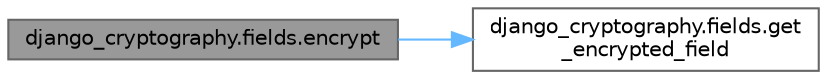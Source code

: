 digraph "django_cryptography.fields.encrypt"
{
 // LATEX_PDF_SIZE
  bgcolor="transparent";
  edge [fontname=Helvetica,fontsize=10,labelfontname=Helvetica,labelfontsize=10];
  node [fontname=Helvetica,fontsize=10,shape=box,height=0.2,width=0.4];
  rankdir="LR";
  Node1 [id="Node000001",label="django_cryptography.fields.encrypt",height=0.2,width=0.4,color="gray40", fillcolor="grey60", style="filled", fontcolor="black",tooltip=" "];
  Node1 -> Node2 [id="edge1_Node000001_Node000002",color="steelblue1",style="solid",tooltip=" "];
  Node2 [id="Node000002",label="django_cryptography.fields.get\l_encrypted_field",height=0.2,width=0.4,color="grey40", fillcolor="white", style="filled",URL="$namespacedjango__cryptography_1_1fields.html#a91358b37c78d97a0656ed47d76a50acc",tooltip=" "];
}
